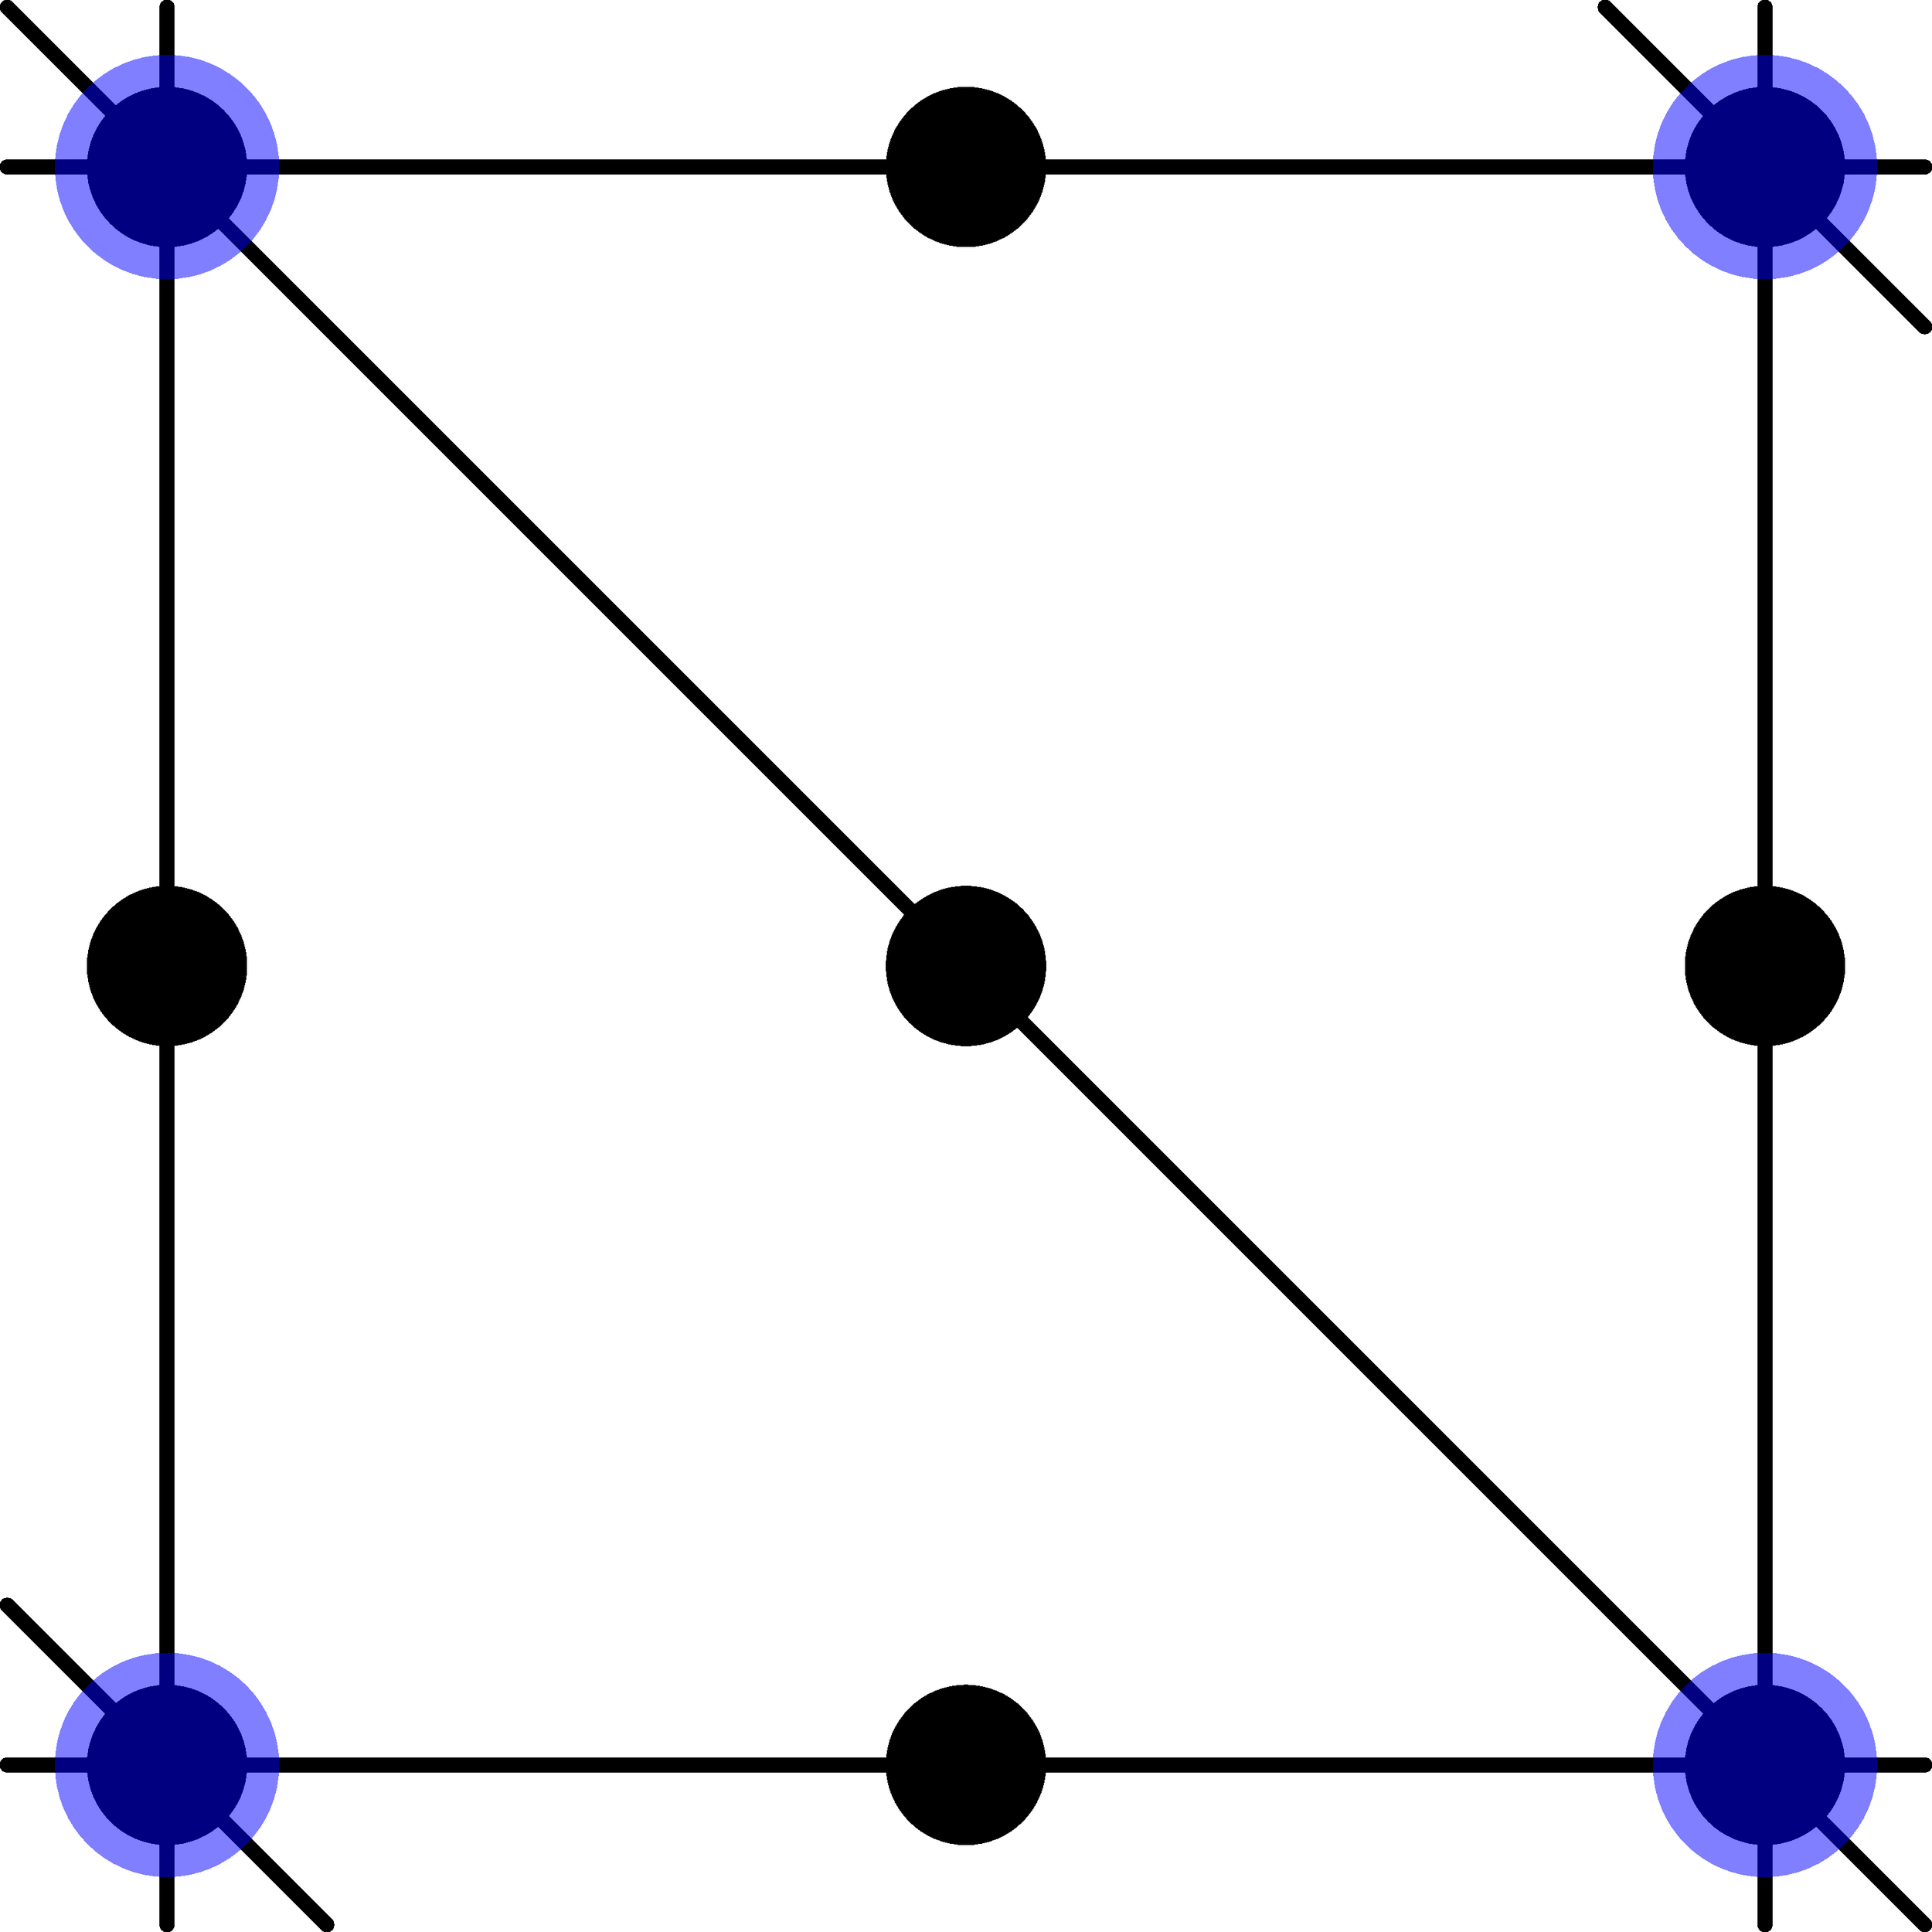 import graph;

settings.outformat = "png";
settings.render = 16;
defaultpen(fontsize(10pt));
size(200);

real dx = 0.1;
draw((-dx,0.0)--(1+dx,0.0),linewidth(1.5));
draw((-dx,1.0)--(1+dx,1.0),linewidth(1.5));
draw((0.0,-dx)--(0.0,1+dx),linewidth(1.5));
draw((1.0,-dx)--(1.0,1+dx),linewidth(1.5));
draw((0.0-dx,0.0+dx)--(0.0+dx,0.0-dx),linewidth(1.5));
draw((0.0-dx,1.0+dx)--(1.0+dx,0.0-dx),linewidth(1.5));
draw((1.0-dx,1.0+dx)--(1.0+dx,1.0-dx),linewidth(1.5));

fill(circle((0.0,0.0), 0.05), black);
fill(circle((0.5,0.0), 0.05), black);
fill(circle((1.0,0.0), 0.05), black);
fill(circle((0.0,0.5), 0.05), black);
fill(circle((0.5,0.5), 0.05), black);
fill(circle((1.0,0.5), 0.05), black);
fill(circle((0.0,1.0), 0.05), black);
fill(circle((0.5,1.0), 0.05), black);
fill(circle((1.0,1.0), 0.05), black);

fill(circle((0.0,0.0), 0.07), blue+opacity(0.5));
fill(circle((1.0,0.0), 0.07), blue+opacity(0.5));
fill(circle((0.0,1.0), 0.07), blue+opacity(0.5));
fill(circle((1.0,1.0), 0.07), blue+opacity(0.5));

// real size = 0.025;
// draw(shift(0.0, 0.0) * scale(size) * ((-1,-1)--(1,1)), fuchsia+linewidth(4));
// draw(shift(0.0, 0.0) * scale(size) * ((-1,1)--(1,-1)), fuchsia+linewidth(4));
// draw(shift(1.0, 0.0) * scale(size) * ((-1,-1)--(1,1)), fuchsia+linewidth(4));
// draw(shift(1.0, 0.0) * scale(size) * ((-1,1)--(1,-1)), fuchsia+linewidth(4));
// draw(shift(1.0, 1.0) * scale(size) * ((-1,-1)--(1,1)), fuchsia+linewidth(4));
// draw(shift(1.0, 1.0) * scale(size) * ((-1,1)--(1,-1)), fuchsia+linewidth(4));
// draw(shift(0.0, 1.0) * scale(size) * ((-1,-1)--(1,1)), fuchsia+linewidth(4));
// draw(shift(0.0, 1.0) * scale(size) * ((-1,1)--(1,-1)), fuchsia+linewidth(4));